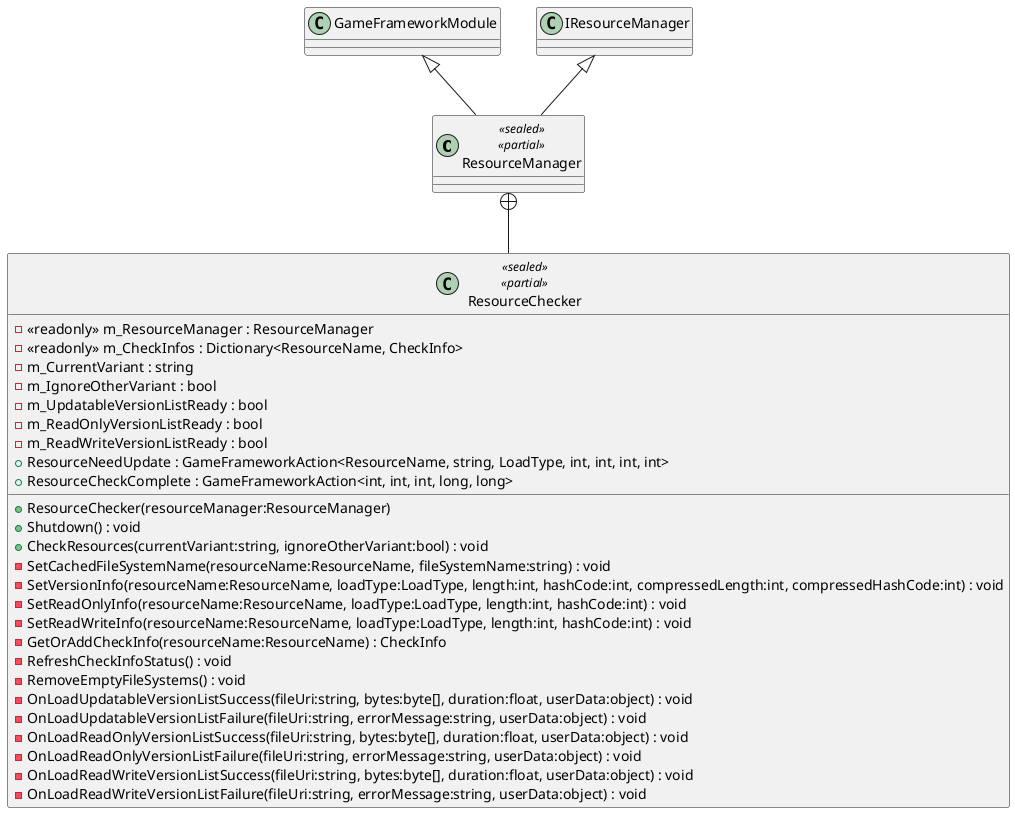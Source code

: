 @startuml
class ResourceManager <<sealed>> <<partial>> {
}
class ResourceChecker <<sealed>> <<partial>> {
    - <<readonly>> m_ResourceManager : ResourceManager
    - <<readonly>> m_CheckInfos : Dictionary<ResourceName, CheckInfo>
    - m_CurrentVariant : string
    - m_IgnoreOtherVariant : bool
    - m_UpdatableVersionListReady : bool
    - m_ReadOnlyVersionListReady : bool
    - m_ReadWriteVersionListReady : bool
    + ResourceNeedUpdate : GameFrameworkAction<ResourceName, string, LoadType, int, int, int, int>
    + ResourceCheckComplete : GameFrameworkAction<int, int, int, long, long>
    + ResourceChecker(resourceManager:ResourceManager)
    + Shutdown() : void
    + CheckResources(currentVariant:string, ignoreOtherVariant:bool) : void
    - SetCachedFileSystemName(resourceName:ResourceName, fileSystemName:string) : void
    - SetVersionInfo(resourceName:ResourceName, loadType:LoadType, length:int, hashCode:int, compressedLength:int, compressedHashCode:int) : void
    - SetReadOnlyInfo(resourceName:ResourceName, loadType:LoadType, length:int, hashCode:int) : void
    - SetReadWriteInfo(resourceName:ResourceName, loadType:LoadType, length:int, hashCode:int) : void
    - GetOrAddCheckInfo(resourceName:ResourceName) : CheckInfo
    - RefreshCheckInfoStatus() : void
    - RemoveEmptyFileSystems() : void
    - OnLoadUpdatableVersionListSuccess(fileUri:string, bytes:byte[], duration:float, userData:object) : void
    - OnLoadUpdatableVersionListFailure(fileUri:string, errorMessage:string, userData:object) : void
    - OnLoadReadOnlyVersionListSuccess(fileUri:string, bytes:byte[], duration:float, userData:object) : void
    - OnLoadReadOnlyVersionListFailure(fileUri:string, errorMessage:string, userData:object) : void
    - OnLoadReadWriteVersionListSuccess(fileUri:string, bytes:byte[], duration:float, userData:object) : void
    - OnLoadReadWriteVersionListFailure(fileUri:string, errorMessage:string, userData:object) : void
}
GameFrameworkModule <|-- ResourceManager
IResourceManager <|-- ResourceManager
ResourceManager +-- ResourceChecker
@enduml
